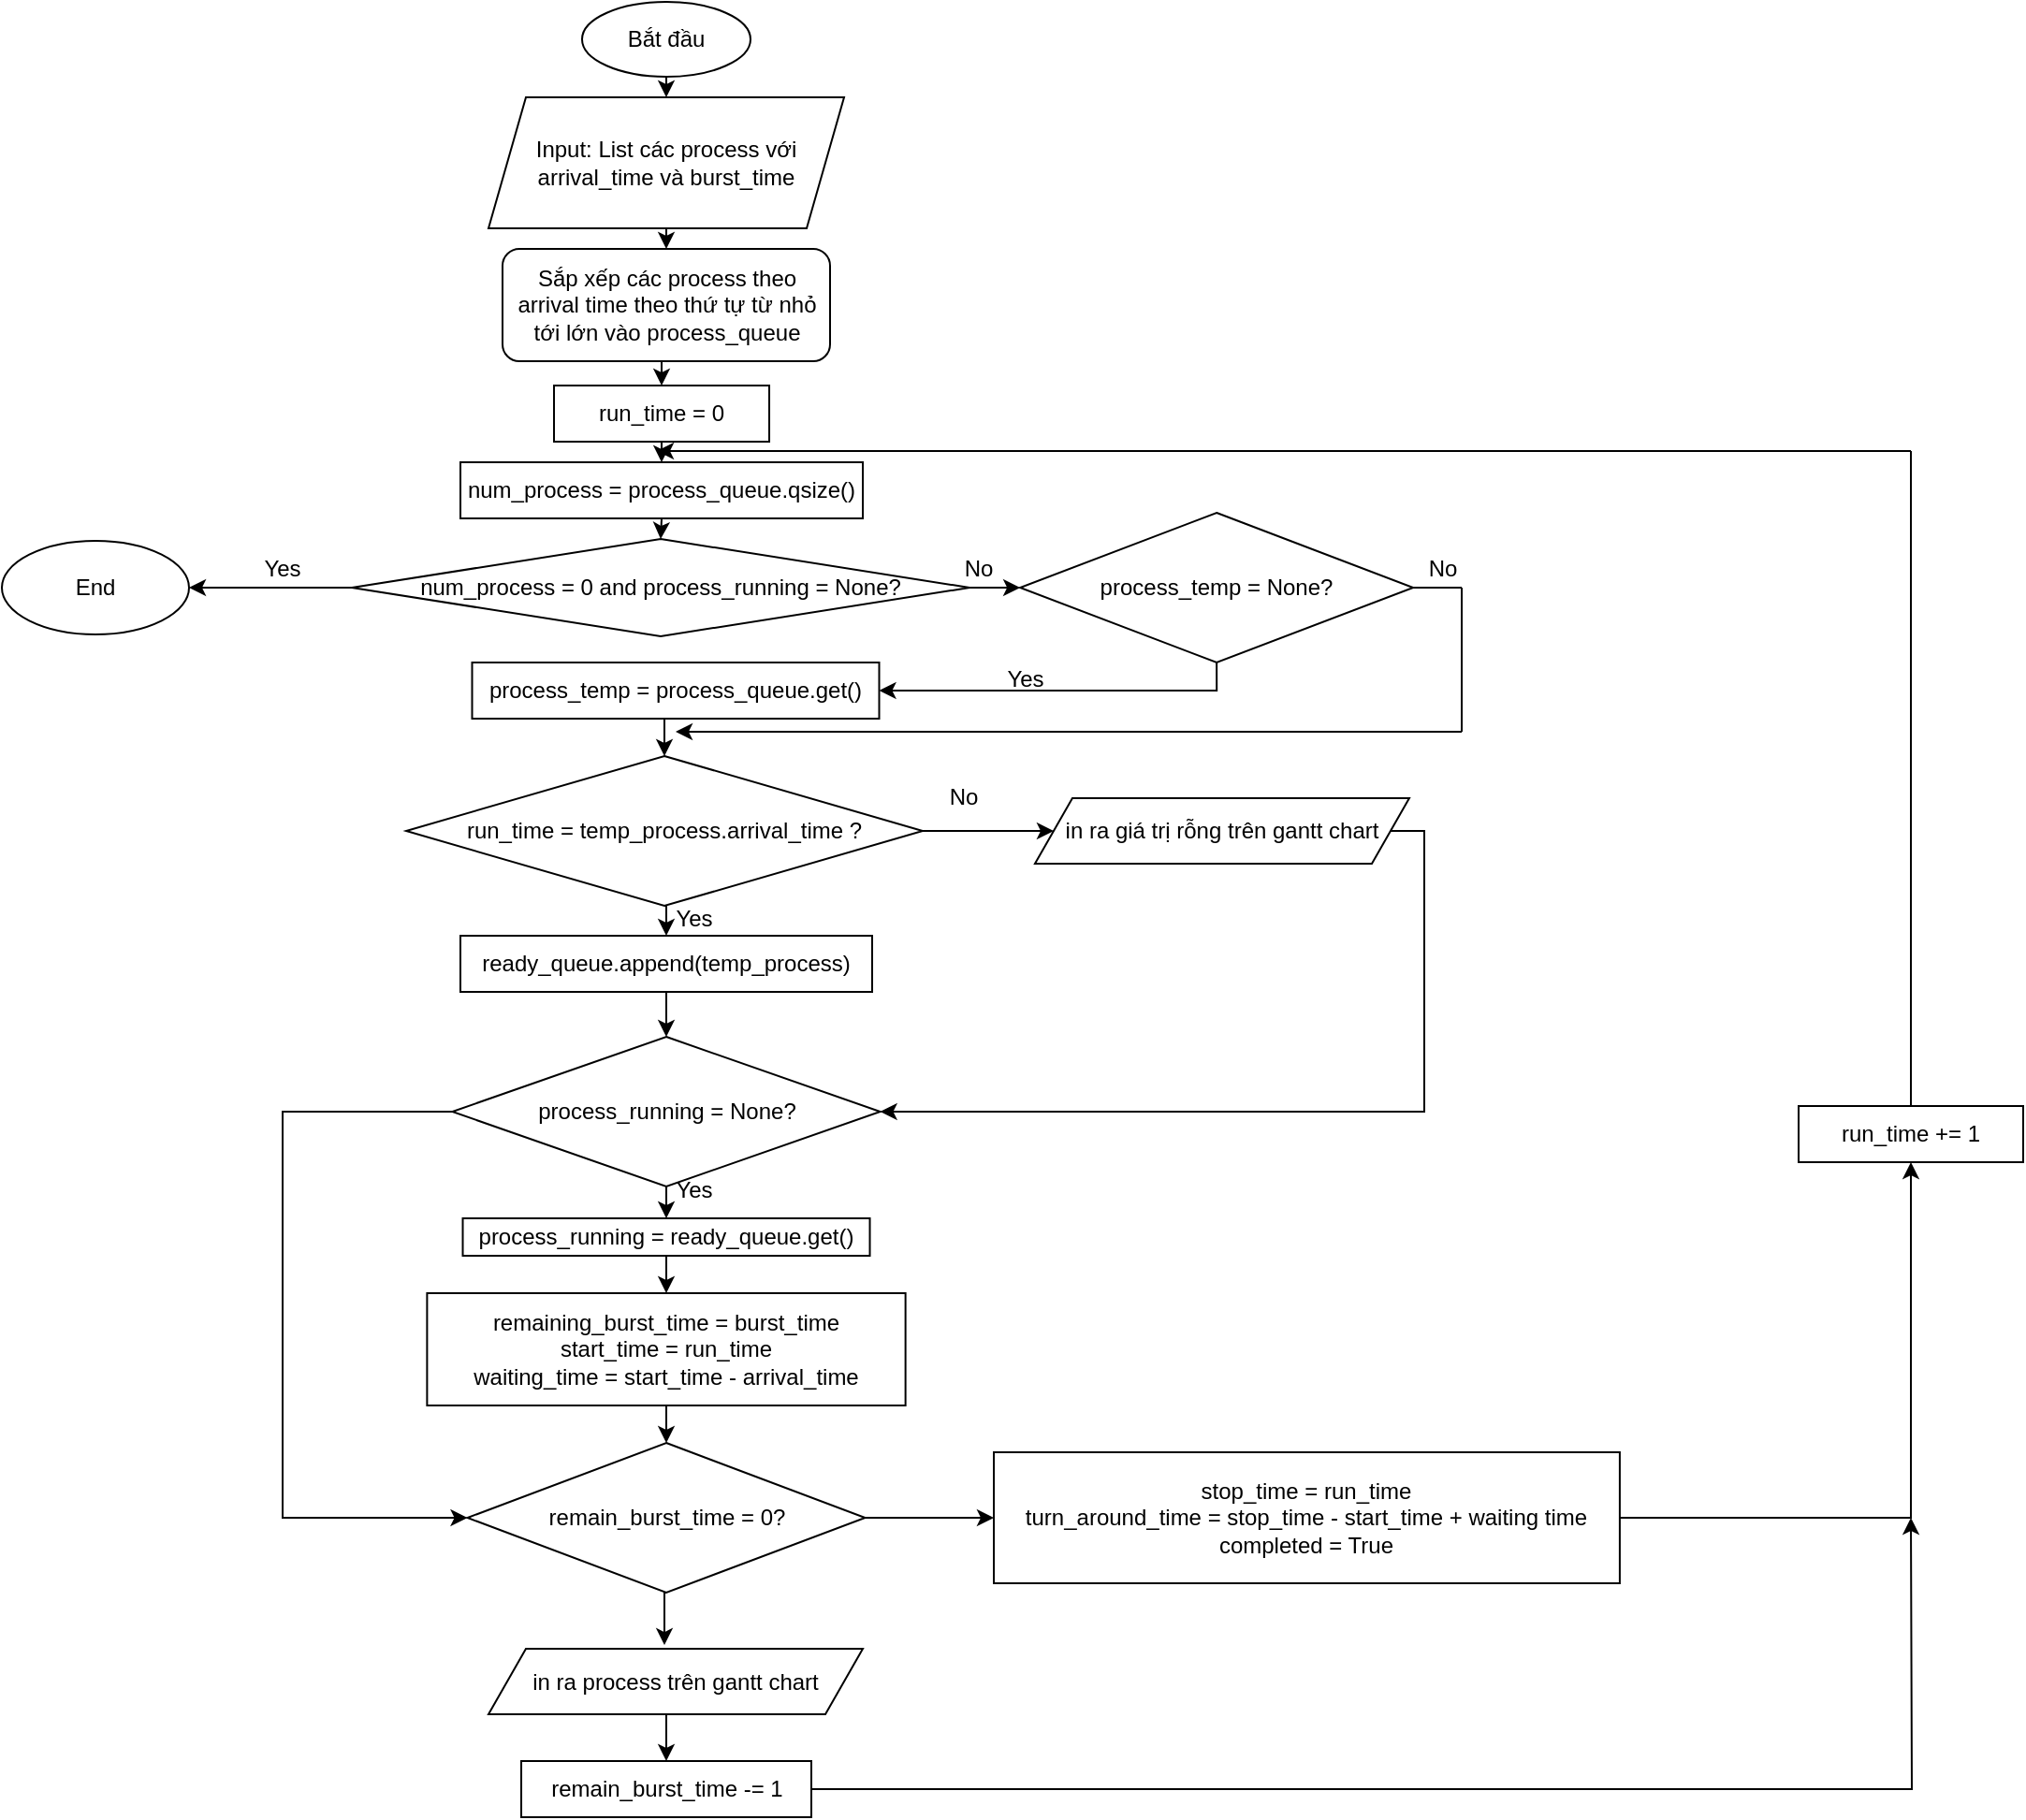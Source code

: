 <mxfile version="22.1.3" type="github">
  <diagram name="Page-1" id="d4vC3ypG-JMgksOrX72h">
    <mxGraphModel dx="2214" dy="795" grid="1" gridSize="10" guides="1" tooltips="1" connect="1" arrows="1" fold="1" page="1" pageScale="1" pageWidth="850" pageHeight="1100" math="0" shadow="0">
      <root>
        <mxCell id="0" />
        <mxCell id="1" parent="0" />
        <mxCell id="nxoZyWAHLM6JI2tXpM9c-11" value="End" style="ellipse;whiteSpace=wrap;html=1;rotation=0;" vertex="1" parent="1">
          <mxGeometry x="-710" y="288" width="100" height="50" as="geometry" />
        </mxCell>
        <mxCell id="nxoZyWAHLM6JI2tXpM9c-173" style="edgeStyle=orthogonalEdgeStyle;rounded=0;orthogonalLoop=1;jettySize=auto;html=1;exitX=1;exitY=0.5;exitDx=0;exitDy=0;" edge="1" parent="1" source="nxoZyWAHLM6JI2tXpM9c-28">
          <mxGeometry relative="1" as="geometry">
            <mxPoint x="310" y="810" as="targetPoint" />
          </mxGeometry>
        </mxCell>
        <mxCell id="nxoZyWAHLM6JI2tXpM9c-28" value="remain_burst_time -= 1" style="whiteSpace=wrap;html=1;" vertex="1" parent="1">
          <mxGeometry x="-432.49" y="940" width="154.99" height="30" as="geometry" />
        </mxCell>
        <mxCell id="nxoZyWAHLM6JI2tXpM9c-163" style="edgeStyle=orthogonalEdgeStyle;rounded=0;orthogonalLoop=1;jettySize=auto;html=1;exitX=0.5;exitY=1;exitDx=0;exitDy=0;entryX=0.5;entryY=0;entryDx=0;entryDy=0;" edge="1" parent="1" source="nxoZyWAHLM6JI2tXpM9c-41" target="nxoZyWAHLM6JI2tXpM9c-43">
          <mxGeometry relative="1" as="geometry" />
        </mxCell>
        <mxCell id="nxoZyWAHLM6JI2tXpM9c-41" value="remaining_burst_time = burst_time&lt;br&gt;&lt;div&gt;start_time = run_time&lt;/div&gt;&lt;div&gt;waiting_time = start_time - arrival_time&lt;br&gt;&lt;/div&gt;" style="rounded=0;whiteSpace=wrap;html=1;" vertex="1" parent="1">
          <mxGeometry x="-482.81" y="690" width="255.62" height="60" as="geometry" />
        </mxCell>
        <mxCell id="nxoZyWAHLM6JI2tXpM9c-170" style="edgeStyle=orthogonalEdgeStyle;rounded=0;orthogonalLoop=1;jettySize=auto;html=1;exitX=1;exitY=0.5;exitDx=0;exitDy=0;entryX=0;entryY=0.5;entryDx=0;entryDy=0;" edge="1" parent="1" source="nxoZyWAHLM6JI2tXpM9c-43" target="nxoZyWAHLM6JI2tXpM9c-54">
          <mxGeometry relative="1" as="geometry" />
        </mxCell>
        <mxCell id="nxoZyWAHLM6JI2tXpM9c-43" value="remain_burst_time = 0?" style="rhombus;whiteSpace=wrap;html=1;" vertex="1" parent="1">
          <mxGeometry x="-461.24" y="770" width="212.5" height="80" as="geometry" />
        </mxCell>
        <mxCell id="nxoZyWAHLM6JI2tXpM9c-172" style="edgeStyle=orthogonalEdgeStyle;rounded=0;orthogonalLoop=1;jettySize=auto;html=1;exitX=1;exitY=0.5;exitDx=0;exitDy=0;entryX=0.5;entryY=1;entryDx=0;entryDy=0;" edge="1" parent="1" source="nxoZyWAHLM6JI2tXpM9c-54" target="nxoZyWAHLM6JI2tXpM9c-133">
          <mxGeometry relative="1" as="geometry" />
        </mxCell>
        <mxCell id="nxoZyWAHLM6JI2tXpM9c-54" value="&lt;div&gt;stop_time = run_time&lt;br&gt;turn_around_time = stop_time - start_time + waiting time&lt;br&gt;&lt;/div&gt;&lt;div&gt;completed = True&lt;br&gt;&lt;/div&gt;" style="rounded=0;whiteSpace=wrap;html=1;" vertex="1" parent="1">
          <mxGeometry x="-180.0" y="775" width="334.45" height="70" as="geometry" />
        </mxCell>
        <mxCell id="nxoZyWAHLM6JI2tXpM9c-94" value="&lt;div&gt;No&lt;/div&gt;" style="text;html=1;strokeColor=none;fillColor=none;align=center;verticalAlign=middle;whiteSpace=wrap;rounded=0;" vertex="1" parent="1">
          <mxGeometry x="-225.94" y="410" width="60" height="30" as="geometry" />
        </mxCell>
        <mxCell id="nxoZyWAHLM6JI2tXpM9c-126" style="edgeStyle=orthogonalEdgeStyle;rounded=0;orthogonalLoop=1;jettySize=auto;html=1;exitX=0.5;exitY=1;exitDx=0;exitDy=0;entryX=0.5;entryY=0;entryDx=0;entryDy=0;" edge="1" parent="1" source="nxoZyWAHLM6JI2tXpM9c-110" target="nxoZyWAHLM6JI2tXpM9c-124">
          <mxGeometry relative="1" as="geometry" />
        </mxCell>
        <mxCell id="nxoZyWAHLM6JI2tXpM9c-156" style="edgeStyle=orthogonalEdgeStyle;rounded=0;orthogonalLoop=1;jettySize=auto;html=1;exitX=1;exitY=0.5;exitDx=0;exitDy=0;entryX=0;entryY=0.5;entryDx=0;entryDy=0;" edge="1" parent="1" source="nxoZyWAHLM6JI2tXpM9c-110" target="nxoZyWAHLM6JI2tXpM9c-154">
          <mxGeometry relative="1" as="geometry">
            <Array as="points">
              <mxPoint x="-156" y="443" />
            </Array>
          </mxGeometry>
        </mxCell>
        <mxCell id="nxoZyWAHLM6JI2tXpM9c-110" value="run_time = temp_process.arrival_time ?" style="rhombus;whiteSpace=wrap;html=1;" vertex="1" parent="1">
          <mxGeometry x="-493.98" y="403" width="275.96" height="80" as="geometry" />
        </mxCell>
        <mxCell id="nxoZyWAHLM6JI2tXpM9c-114" style="edgeStyle=orthogonalEdgeStyle;rounded=0;orthogonalLoop=1;jettySize=auto;html=1;exitX=0.5;exitY=1;exitDx=0;exitDy=0;entryX=0.5;entryY=0;entryDx=0;entryDy=0;" edge="1" parent="1" source="nxoZyWAHLM6JI2tXpM9c-111" target="nxoZyWAHLM6JI2tXpM9c-113">
          <mxGeometry relative="1" as="geometry" />
        </mxCell>
        <mxCell id="nxoZyWAHLM6JI2tXpM9c-111" value="Bắt đầu" style="ellipse;whiteSpace=wrap;html=1;" vertex="1" parent="1">
          <mxGeometry x="-400" width="90" height="40" as="geometry" />
        </mxCell>
        <mxCell id="nxoZyWAHLM6JI2tXpM9c-116" style="edgeStyle=orthogonalEdgeStyle;rounded=0;orthogonalLoop=1;jettySize=auto;html=1;exitX=0.5;exitY=1;exitDx=0;exitDy=0;entryX=0.5;entryY=0;entryDx=0;entryDy=0;" edge="1" parent="1" source="nxoZyWAHLM6JI2tXpM9c-113" target="nxoZyWAHLM6JI2tXpM9c-115">
          <mxGeometry relative="1" as="geometry" />
        </mxCell>
        <mxCell id="nxoZyWAHLM6JI2tXpM9c-113" value="Input: List các process với arrival_time và burst_time " style="shape=parallelogram;perimeter=parallelogramPerimeter;whiteSpace=wrap;html=1;fixedSize=1;" vertex="1" parent="1">
          <mxGeometry x="-450" y="51" width="190" height="70" as="geometry" />
        </mxCell>
        <mxCell id="nxoZyWAHLM6JI2tXpM9c-118" style="edgeStyle=orthogonalEdgeStyle;rounded=0;orthogonalLoop=1;jettySize=auto;html=1;exitX=0.5;exitY=1;exitDx=0;exitDy=0;entryX=0.5;entryY=0;entryDx=0;entryDy=0;" edge="1" parent="1" source="nxoZyWAHLM6JI2tXpM9c-115" target="nxoZyWAHLM6JI2tXpM9c-117">
          <mxGeometry relative="1" as="geometry" />
        </mxCell>
        <mxCell id="nxoZyWAHLM6JI2tXpM9c-115" value="Sắp xếp các process theo arrival time theo thứ tự từ nhỏ tới lớn vào process_queue" style="rounded=1;whiteSpace=wrap;html=1;" vertex="1" parent="1">
          <mxGeometry x="-442.5" y="132" width="175" height="60" as="geometry" />
        </mxCell>
        <mxCell id="nxoZyWAHLM6JI2tXpM9c-120" style="edgeStyle=orthogonalEdgeStyle;rounded=0;orthogonalLoop=1;jettySize=auto;html=1;exitX=0.5;exitY=1;exitDx=0;exitDy=0;entryX=0.5;entryY=0;entryDx=0;entryDy=0;" edge="1" parent="1" source="nxoZyWAHLM6JI2tXpM9c-117" target="nxoZyWAHLM6JI2tXpM9c-119">
          <mxGeometry relative="1" as="geometry" />
        </mxCell>
        <mxCell id="nxoZyWAHLM6JI2tXpM9c-117" value="run_time = 0" style="rounded=0;whiteSpace=wrap;html=1;" vertex="1" parent="1">
          <mxGeometry x="-414.99" y="205" width="115" height="30" as="geometry" />
        </mxCell>
        <mxCell id="nxoZyWAHLM6JI2tXpM9c-180" style="edgeStyle=orthogonalEdgeStyle;rounded=0;orthogonalLoop=1;jettySize=auto;html=1;exitX=0.5;exitY=1;exitDx=0;exitDy=0;entryX=0.5;entryY=0;entryDx=0;entryDy=0;" edge="1" parent="1" source="nxoZyWAHLM6JI2tXpM9c-119" target="nxoZyWAHLM6JI2tXpM9c-179">
          <mxGeometry relative="1" as="geometry" />
        </mxCell>
        <mxCell id="nxoZyWAHLM6JI2tXpM9c-119" value="num_process = process_queue.qsize()" style="rounded=0;whiteSpace=wrap;html=1;" vertex="1" parent="1">
          <mxGeometry x="-464.99" y="246" width="214.99" height="30" as="geometry" />
        </mxCell>
        <mxCell id="nxoZyWAHLM6JI2tXpM9c-123" style="edgeStyle=orthogonalEdgeStyle;rounded=0;orthogonalLoop=1;jettySize=auto;html=1;exitX=0.5;exitY=1;exitDx=0;exitDy=0;entryX=0.5;entryY=0;entryDx=0;entryDy=0;" edge="1" parent="1" source="nxoZyWAHLM6JI2tXpM9c-121" target="nxoZyWAHLM6JI2tXpM9c-110">
          <mxGeometry relative="1" as="geometry" />
        </mxCell>
        <mxCell id="nxoZyWAHLM6JI2tXpM9c-121" value="process_temp = process_queue.get()" style="rounded=0;whiteSpace=wrap;html=1;" vertex="1" parent="1">
          <mxGeometry x="-458.75" y="353" width="217.5" height="30" as="geometry" />
        </mxCell>
        <mxCell id="nxoZyWAHLM6JI2tXpM9c-157" style="edgeStyle=orthogonalEdgeStyle;rounded=0;orthogonalLoop=1;jettySize=auto;html=1;exitX=0.5;exitY=1;exitDx=0;exitDy=0;entryX=0.5;entryY=0;entryDx=0;entryDy=0;" edge="1" parent="1" source="nxoZyWAHLM6JI2tXpM9c-124" target="nxoZyWAHLM6JI2tXpM9c-140">
          <mxGeometry relative="1" as="geometry" />
        </mxCell>
        <mxCell id="nxoZyWAHLM6JI2tXpM9c-124" value="ready_queue.append(temp_process)" style="rounded=0;whiteSpace=wrap;html=1;" vertex="1" parent="1">
          <mxGeometry x="-465" y="499" width="220" height="30" as="geometry" />
        </mxCell>
        <mxCell id="nxoZyWAHLM6JI2tXpM9c-132" value="Yes" style="text;html=1;strokeColor=none;fillColor=none;align=center;verticalAlign=middle;whiteSpace=wrap;rounded=0;" vertex="1" parent="1">
          <mxGeometry x="-370" y="475" width="60" height="30" as="geometry" />
        </mxCell>
        <mxCell id="nxoZyWAHLM6JI2tXpM9c-133" value="run_time += 1" style="whiteSpace=wrap;html=1;" vertex="1" parent="1">
          <mxGeometry x="250" y="590" width="120" height="30" as="geometry" />
        </mxCell>
        <mxCell id="nxoZyWAHLM6JI2tXpM9c-148" style="edgeStyle=orthogonalEdgeStyle;rounded=0;orthogonalLoop=1;jettySize=auto;html=1;exitX=0.5;exitY=1;exitDx=0;exitDy=0;entryX=0.5;entryY=0;entryDx=0;entryDy=0;" edge="1" parent="1" source="nxoZyWAHLM6JI2tXpM9c-140" target="nxoZyWAHLM6JI2tXpM9c-142">
          <mxGeometry relative="1" as="geometry" />
        </mxCell>
        <mxCell id="nxoZyWAHLM6JI2tXpM9c-165" style="edgeStyle=orthogonalEdgeStyle;rounded=0;orthogonalLoop=1;jettySize=auto;html=1;exitX=0;exitY=0.5;exitDx=0;exitDy=0;entryX=0;entryY=0.5;entryDx=0;entryDy=0;" edge="1" parent="1" source="nxoZyWAHLM6JI2tXpM9c-140" target="nxoZyWAHLM6JI2tXpM9c-43">
          <mxGeometry relative="1" as="geometry">
            <mxPoint x="-640" y="780" as="targetPoint" />
            <Array as="points">
              <mxPoint x="-560" y="593" />
              <mxPoint x="-560" y="810" />
            </Array>
          </mxGeometry>
        </mxCell>
        <mxCell id="nxoZyWAHLM6JI2tXpM9c-140" value="process_running = None?" style="rhombus;whiteSpace=wrap;html=1;" vertex="1" parent="1">
          <mxGeometry x="-469.3" y="553" width="228.61" height="80" as="geometry" />
        </mxCell>
        <mxCell id="nxoZyWAHLM6JI2tXpM9c-150" style="edgeStyle=orthogonalEdgeStyle;rounded=0;orthogonalLoop=1;jettySize=auto;html=1;exitX=0.5;exitY=1;exitDx=0;exitDy=0;entryX=0.5;entryY=0;entryDx=0;entryDy=0;" edge="1" parent="1" source="nxoZyWAHLM6JI2tXpM9c-142" target="nxoZyWAHLM6JI2tXpM9c-41">
          <mxGeometry relative="1" as="geometry" />
        </mxCell>
        <mxCell id="nxoZyWAHLM6JI2tXpM9c-142" value="process_running = ready_queue.get()" style="rounded=0;whiteSpace=wrap;html=1;" vertex="1" parent="1">
          <mxGeometry x="-463.74" y="650" width="217.5" height="20" as="geometry" />
        </mxCell>
        <mxCell id="nxoZyWAHLM6JI2tXpM9c-144" value="Yes" style="text;html=1;strokeColor=none;fillColor=none;align=center;verticalAlign=middle;whiteSpace=wrap;rounded=0;" vertex="1" parent="1">
          <mxGeometry x="-370" y="620" width="60" height="30" as="geometry" />
        </mxCell>
        <mxCell id="nxoZyWAHLM6JI2tXpM9c-158" style="edgeStyle=orthogonalEdgeStyle;rounded=0;orthogonalLoop=1;jettySize=auto;html=1;exitX=1;exitY=0.5;exitDx=0;exitDy=0;entryX=1;entryY=0.5;entryDx=0;entryDy=0;" edge="1" parent="1" source="nxoZyWAHLM6JI2tXpM9c-154" target="nxoZyWAHLM6JI2tXpM9c-140">
          <mxGeometry relative="1" as="geometry">
            <Array as="points">
              <mxPoint x="50" y="443" />
              <mxPoint x="50" y="593" />
            </Array>
          </mxGeometry>
        </mxCell>
        <mxCell id="nxoZyWAHLM6JI2tXpM9c-154" value="in ra giá trị rỗng trên gantt chart" style="shape=parallelogram;perimeter=parallelogramPerimeter;whiteSpace=wrap;html=1;fixedSize=1;" vertex="1" parent="1">
          <mxGeometry x="-158.02" y="425.5" width="200" height="35" as="geometry" />
        </mxCell>
        <mxCell id="nxoZyWAHLM6JI2tXpM9c-171" style="edgeStyle=orthogonalEdgeStyle;rounded=0;orthogonalLoop=1;jettySize=auto;html=1;exitX=0.5;exitY=1;exitDx=0;exitDy=0;entryX=0.5;entryY=0;entryDx=0;entryDy=0;" edge="1" parent="1" source="nxoZyWAHLM6JI2tXpM9c-161" target="nxoZyWAHLM6JI2tXpM9c-28">
          <mxGeometry relative="1" as="geometry" />
        </mxCell>
        <mxCell id="nxoZyWAHLM6JI2tXpM9c-161" value="in ra process trên gantt chart" style="shape=parallelogram;perimeter=parallelogramPerimeter;whiteSpace=wrap;html=1;fixedSize=1;" vertex="1" parent="1">
          <mxGeometry x="-450" y="880" width="200" height="35" as="geometry" />
        </mxCell>
        <mxCell id="nxoZyWAHLM6JI2tXpM9c-167" style="edgeStyle=orthogonalEdgeStyle;rounded=0;orthogonalLoop=1;jettySize=auto;html=1;exitX=0.5;exitY=1;exitDx=0;exitDy=0;entryX=0.47;entryY=-0.057;entryDx=0;entryDy=0;entryPerimeter=0;" edge="1" parent="1" source="nxoZyWAHLM6JI2tXpM9c-43" target="nxoZyWAHLM6JI2tXpM9c-161">
          <mxGeometry relative="1" as="geometry" />
        </mxCell>
        <mxCell id="nxoZyWAHLM6JI2tXpM9c-184" style="edgeStyle=orthogonalEdgeStyle;rounded=0;orthogonalLoop=1;jettySize=auto;html=1;exitX=0;exitY=0.5;exitDx=0;exitDy=0;entryX=1;entryY=0.5;entryDx=0;entryDy=0;" edge="1" parent="1" source="nxoZyWAHLM6JI2tXpM9c-179" target="nxoZyWAHLM6JI2tXpM9c-11">
          <mxGeometry relative="1" as="geometry" />
        </mxCell>
        <mxCell id="nxoZyWAHLM6JI2tXpM9c-189" style="edgeStyle=orthogonalEdgeStyle;rounded=0;orthogonalLoop=1;jettySize=auto;html=1;exitX=1;exitY=0.5;exitDx=0;exitDy=0;entryX=0;entryY=0.5;entryDx=0;entryDy=0;" edge="1" parent="1" source="nxoZyWAHLM6JI2tXpM9c-179" target="nxoZyWAHLM6JI2tXpM9c-188">
          <mxGeometry relative="1" as="geometry" />
        </mxCell>
        <mxCell id="nxoZyWAHLM6JI2tXpM9c-179" value="num_process = 0 and process_running = None?" style="rhombus;whiteSpace=wrap;html=1;" vertex="1" parent="1">
          <mxGeometry x="-523" y="287" width="330" height="52" as="geometry" />
        </mxCell>
        <mxCell id="nxoZyWAHLM6JI2tXpM9c-185" value="" style="endArrow=classic;html=1;rounded=0;" edge="1" parent="1">
          <mxGeometry width="50" height="50" relative="1" as="geometry">
            <mxPoint x="310" y="240" as="sourcePoint" />
            <mxPoint x="-360" y="240" as="targetPoint" />
          </mxGeometry>
        </mxCell>
        <mxCell id="nxoZyWAHLM6JI2tXpM9c-186" value="&lt;div&gt;No&lt;/div&gt;" style="text;html=1;strokeColor=none;fillColor=none;align=center;verticalAlign=middle;whiteSpace=wrap;rounded=0;" vertex="1" parent="1">
          <mxGeometry x="-218.02" y="288" width="60" height="30" as="geometry" />
        </mxCell>
        <mxCell id="nxoZyWAHLM6JI2tXpM9c-187" value="Yes" style="text;html=1;strokeColor=none;fillColor=none;align=center;verticalAlign=middle;whiteSpace=wrap;rounded=0;" vertex="1" parent="1">
          <mxGeometry x="-590" y="288" width="60" height="30" as="geometry" />
        </mxCell>
        <mxCell id="nxoZyWAHLM6JI2tXpM9c-190" style="edgeStyle=orthogonalEdgeStyle;rounded=0;orthogonalLoop=1;jettySize=auto;html=1;exitX=0.5;exitY=1;exitDx=0;exitDy=0;entryX=1;entryY=0.5;entryDx=0;entryDy=0;" edge="1" parent="1" source="nxoZyWAHLM6JI2tXpM9c-188" target="nxoZyWAHLM6JI2tXpM9c-121">
          <mxGeometry relative="1" as="geometry">
            <Array as="points">
              <mxPoint x="-61" y="368" />
            </Array>
          </mxGeometry>
        </mxCell>
        <mxCell id="nxoZyWAHLM6JI2tXpM9c-188" value="process_temp = None?" style="rhombus;whiteSpace=wrap;html=1;" vertex="1" parent="1">
          <mxGeometry x="-165.94" y="273" width="210" height="80" as="geometry" />
        </mxCell>
        <mxCell id="nxoZyWAHLM6JI2tXpM9c-192" value="" style="endArrow=classic;html=1;rounded=0;" edge="1" parent="1">
          <mxGeometry width="50" height="50" relative="1" as="geometry">
            <mxPoint x="70" y="390" as="sourcePoint" />
            <mxPoint x="-350" y="390" as="targetPoint" />
          </mxGeometry>
        </mxCell>
        <mxCell id="nxoZyWAHLM6JI2tXpM9c-193" value="Yes" style="text;html=1;strokeColor=none;fillColor=none;align=center;verticalAlign=middle;whiteSpace=wrap;rounded=0;" vertex="1" parent="1">
          <mxGeometry x="-193" y="347" width="60" height="30" as="geometry" />
        </mxCell>
        <mxCell id="nxoZyWAHLM6JI2tXpM9c-194" value="&lt;div&gt;No&lt;/div&gt;" style="text;html=1;strokeColor=none;fillColor=none;align=center;verticalAlign=middle;whiteSpace=wrap;rounded=0;" vertex="1" parent="1">
          <mxGeometry x="30" y="288" width="60" height="30" as="geometry" />
        </mxCell>
        <mxCell id="nxoZyWAHLM6JI2tXpM9c-195" value="" style="endArrow=none;html=1;rounded=0;" edge="1" parent="1">
          <mxGeometry width="50" height="50" relative="1" as="geometry">
            <mxPoint x="70" y="313" as="sourcePoint" />
            <mxPoint x="70" y="390" as="targetPoint" />
          </mxGeometry>
        </mxCell>
        <mxCell id="nxoZyWAHLM6JI2tXpM9c-196" value="" style="endArrow=none;html=1;rounded=0;exitX=1;exitY=0.5;exitDx=0;exitDy=0;" edge="1" parent="1" source="nxoZyWAHLM6JI2tXpM9c-188">
          <mxGeometry width="50" height="50" relative="1" as="geometry">
            <mxPoint x="80" y="320" as="sourcePoint" />
            <mxPoint x="70" y="313" as="targetPoint" />
          </mxGeometry>
        </mxCell>
        <mxCell id="nxoZyWAHLM6JI2tXpM9c-197" value="" style="endArrow=none;html=1;rounded=0;exitX=0.5;exitY=0;exitDx=0;exitDy=0;" edge="1" parent="1" source="nxoZyWAHLM6JI2tXpM9c-133">
          <mxGeometry width="50" height="50" relative="1" as="geometry">
            <mxPoint x="-260" y="480" as="sourcePoint" />
            <mxPoint x="310" y="240" as="targetPoint" />
          </mxGeometry>
        </mxCell>
      </root>
    </mxGraphModel>
  </diagram>
</mxfile>
